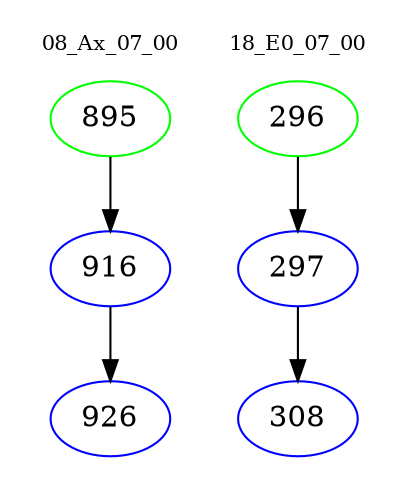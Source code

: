 digraph{
subgraph cluster_0 {
color = white
label = "08_Ax_07_00";
fontsize=10;
T0_895 [label="895", color="green"]
T0_895 -> T0_916 [color="black"]
T0_916 [label="916", color="blue"]
T0_916 -> T0_926 [color="black"]
T0_926 [label="926", color="blue"]
}
subgraph cluster_1 {
color = white
label = "18_E0_07_00";
fontsize=10;
T1_296 [label="296", color="green"]
T1_296 -> T1_297 [color="black"]
T1_297 [label="297", color="blue"]
T1_297 -> T1_308 [color="black"]
T1_308 [label="308", color="blue"]
}
}
